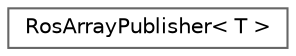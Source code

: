 digraph "Graphical Class Hierarchy"
{
 // LATEX_PDF_SIZE
  bgcolor="transparent";
  edge [fontname=Helvetica,fontsize=10,labelfontname=Helvetica,labelfontsize=10];
  node [fontname=Helvetica,fontsize=10,shape=box,height=0.2,width=0.4];
  rankdir="LR";
  Node0 [id="Node000000",label="RosArrayPublisher\< T \>",height=0.2,width=0.4,color="grey40", fillcolor="white", style="filled",URL="$class_ros_array_publisher.html",tooltip=" "];
}
